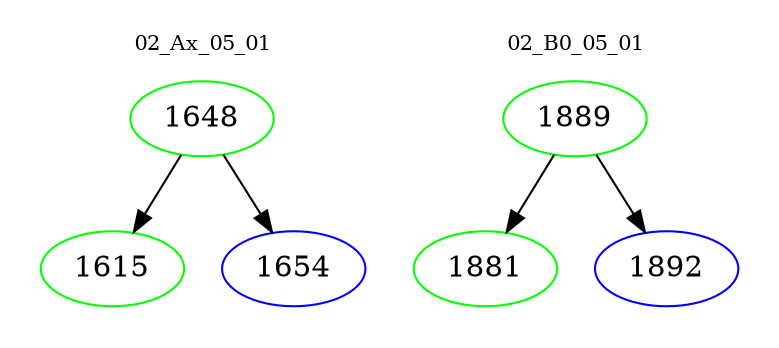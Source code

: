 digraph{
subgraph cluster_0 {
color = white
label = "02_Ax_05_01";
fontsize=10;
T0_1648 [label="1648", color="green"]
T0_1648 -> T0_1615 [color="black"]
T0_1615 [label="1615", color="green"]
T0_1648 -> T0_1654 [color="black"]
T0_1654 [label="1654", color="blue"]
}
subgraph cluster_1 {
color = white
label = "02_B0_05_01";
fontsize=10;
T1_1889 [label="1889", color="green"]
T1_1889 -> T1_1881 [color="black"]
T1_1881 [label="1881", color="green"]
T1_1889 -> T1_1892 [color="black"]
T1_1892 [label="1892", color="blue"]
}
}
